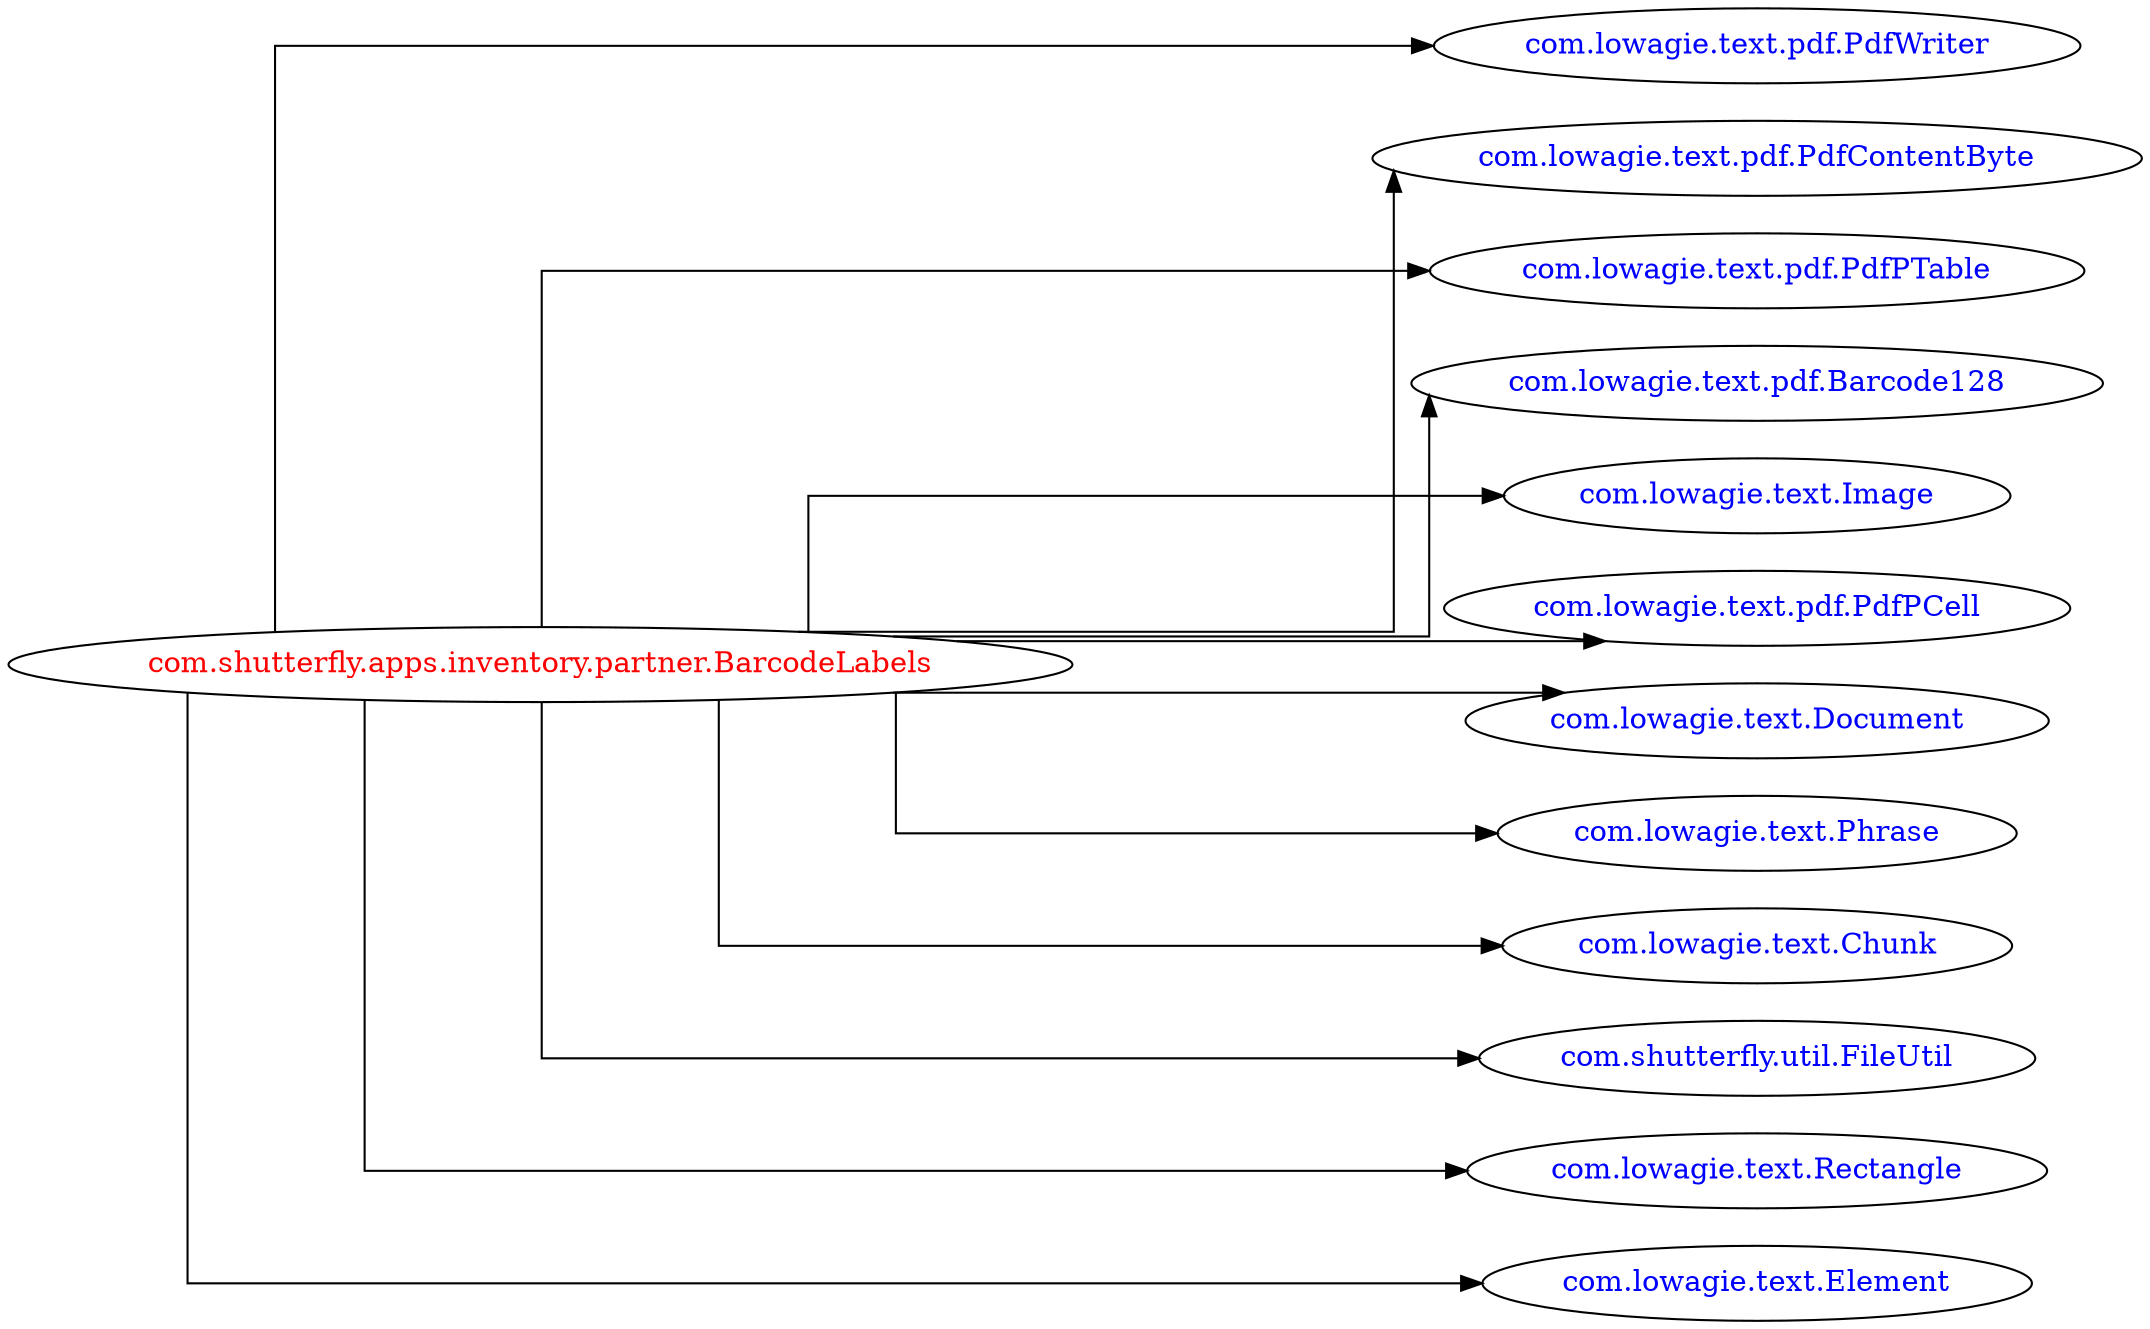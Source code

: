 digraph dependencyGraph {
 concentrate=true;
 ranksep="2.0";
 rankdir="LR"; 
 splines="ortho";
"com.shutterfly.apps.inventory.partner.BarcodeLabels" [fontcolor="red"];
"com.lowagie.text.pdf.PdfWriter" [ fontcolor="blue" ];
"com.shutterfly.apps.inventory.partner.BarcodeLabels"->"com.lowagie.text.pdf.PdfWriter";
"com.lowagie.text.pdf.PdfContentByte" [ fontcolor="blue" ];
"com.shutterfly.apps.inventory.partner.BarcodeLabels"->"com.lowagie.text.pdf.PdfContentByte";
"com.lowagie.text.pdf.PdfPTable" [ fontcolor="blue" ];
"com.shutterfly.apps.inventory.partner.BarcodeLabels"->"com.lowagie.text.pdf.PdfPTable";
"com.lowagie.text.pdf.Barcode128" [ fontcolor="blue" ];
"com.shutterfly.apps.inventory.partner.BarcodeLabels"->"com.lowagie.text.pdf.Barcode128";
"com.lowagie.text.Image" [ fontcolor="blue" ];
"com.shutterfly.apps.inventory.partner.BarcodeLabels"->"com.lowagie.text.Image";
"com.lowagie.text.pdf.PdfPCell" [ fontcolor="blue" ];
"com.shutterfly.apps.inventory.partner.BarcodeLabels"->"com.lowagie.text.pdf.PdfPCell";
"com.lowagie.text.Document" [ fontcolor="blue" ];
"com.shutterfly.apps.inventory.partner.BarcodeLabels"->"com.lowagie.text.Document";
"com.lowagie.text.Phrase" [ fontcolor="blue" ];
"com.shutterfly.apps.inventory.partner.BarcodeLabels"->"com.lowagie.text.Phrase";
"com.lowagie.text.Chunk" [ fontcolor="blue" ];
"com.shutterfly.apps.inventory.partner.BarcodeLabels"->"com.lowagie.text.Chunk";
"com.shutterfly.util.FileUtil" [ fontcolor="blue" ];
"com.shutterfly.apps.inventory.partner.BarcodeLabels"->"com.shutterfly.util.FileUtil";
"com.lowagie.text.Rectangle" [ fontcolor="blue" ];
"com.shutterfly.apps.inventory.partner.BarcodeLabels"->"com.lowagie.text.Rectangle";
"com.lowagie.text.Element" [ fontcolor="blue" ];
"com.shutterfly.apps.inventory.partner.BarcodeLabels"->"com.lowagie.text.Element";
}